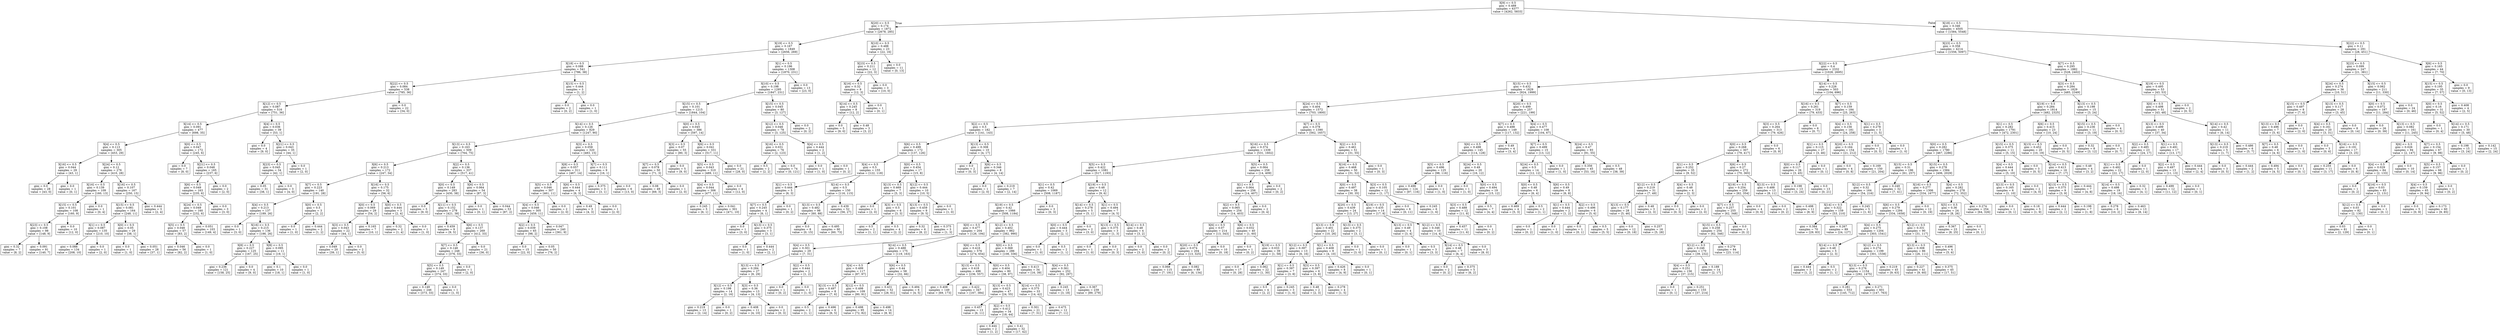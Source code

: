 digraph Tree {
node [shape=box] ;
0 [label="X[9] <= 0.5\ngini = 0.488\nsamples = 6377\nvalue = [4262, 5833]"] ;
1 [label="X[20] <= 0.5\ngini = 0.174\nsamples = 1872\nvalue = [2678, 285]"] ;
0 -> 1 [labeldistance=2.5, labelangle=45, headlabel="True"] ;
2 [label="X[19] <= 0.5\ngini = 0.167\nsamples = 1849\nvalue = [2656, 269]"] ;
1 -> 2 ;
3 [label="X[18] <= 0.5\ngini = 0.088\nsamples = 541\nvalue = [786, 38]"] ;
2 -> 3 ;
4 [label="X[22] <= 0.5\ngini = 0.084\nsamples = 538\nvalue = [785, 36]"] ;
3 -> 4 ;
5 [label="X[12] <= 0.5\ngini = 0.087\nsamples = 516\nvalue = [751, 36]"] ;
4 -> 5 ;
6 [label="X[14] <= 0.5\ngini = 0.091\nsamples = 477\nvalue = [698, 35]"] ;
5 -> 6 ;
7 [label="X[4] <= 0.5\ngini = 0.113\nsamples = 305\nvalue = [453, 29]"] ;
6 -> 7 ;
8 [label="X[16] <= 0.5\ngini = 0.044\nsamples = 29\nvalue = [43, 1]"] ;
7 -> 8 ;
9 [label="gini = 0.0\nsamples = 28\nvalue = [43, 0]"] ;
8 -> 9 ;
10 [label="gini = 0.0\nsamples = 1\nvalue = [0, 1]"] ;
8 -> 10 ;
11 [label="X[24] <= 0.5\ngini = 0.12\nsamples = 276\nvalue = [410, 28]"] ;
7 -> 11 ;
12 [label="X[16] <= 0.5\ngini = 0.139\nsamples = 109\nvalue = [160, 13]"] ;
11 -> 12 ;
13 [label="X[15] <= 0.5\ngini = 0.101\nsamples = 108\nvalue = [160, 9]"] ;
12 -> 13 ;
14 [label="X[23] <= 0.5\ngini = 0.108\nsamples = 98\nvalue = [148, 9]"] ;
13 -> 14 ;
15 [label="gini = 0.32\nsamples = 7\nvalue = [8, 2]"] ;
14 -> 15 ;
16 [label="gini = 0.091\nsamples = 91\nvalue = [140, 7]"] ;
14 -> 16 ;
17 [label="gini = 0.0\nsamples = 10\nvalue = [12, 0]"] ;
13 -> 17 ;
18 [label="gini = 0.0\nsamples = 1\nvalue = [0, 4]"] ;
12 -> 18 ;
19 [label="X[16] <= 0.5\ngini = 0.107\nsamples = 167\nvalue = [250, 15]"] ;
11 -> 19 ;
20 [label="X[15] <= 0.5\ngini = 0.081\nsamples = 164\nvalue = [248, 11]"] ;
19 -> 20 ;
21 [label="X[1] <= 0.5\ngini = 0.087\nsamples = 135\nvalue = [210, 10]"] ;
20 -> 21 ;
22 [label="gini = 0.088\nsamples = 134\nvalue = [208, 10]"] ;
21 -> 22 ;
23 [label="gini = 0.0\nsamples = 1\nvalue = [2, 0]"] ;
21 -> 23 ;
24 [label="X[0] <= 0.5\ngini = 0.05\nsamples = 29\nvalue = [38, 1]"] ;
20 -> 24 ;
25 [label="gini = 0.0\nsamples = 1\nvalue = [1, 0]"] ;
24 -> 25 ;
26 [label="gini = 0.051\nsamples = 28\nvalue = [37, 1]"] ;
24 -> 26 ;
27 [label="gini = 0.444\nsamples = 3\nvalue = [2, 4]"] ;
19 -> 27 ;
28 [label="X[0] <= 0.5\ngini = 0.047\nsamples = 172\nvalue = [245, 6]"] ;
6 -> 28 ;
29 [label="gini = 0.0\nsamples = 7\nvalue = [8, 0]"] ;
28 -> 29 ;
30 [label="X[21] <= 0.5\ngini = 0.048\nsamples = 165\nvalue = [237, 6]"] ;
28 -> 30 ;
31 [label="X[6] <= 0.5\ngini = 0.049\nsamples = 163\nvalue = [235, 6]"] ;
30 -> 31 ;
32 [label="X[24] <= 0.5\ngini = 0.049\nsamples = 160\nvalue = [232, 6]"] ;
31 -> 32 ;
33 [label="X[5] <= 0.5\ngini = 0.046\nsamples = 57\nvalue = [83, 2]"] ;
32 -> 33 ;
34 [label="gini = 0.046\nsamples = 56\nvalue = [82, 2]"] ;
33 -> 34 ;
35 [label="gini = 0.0\nsamples = 1\nvalue = [1, 0]"] ;
33 -> 35 ;
36 [label="gini = 0.051\nsamples = 103\nvalue = [149, 4]"] ;
32 -> 36 ;
37 [label="gini = 0.0\nsamples = 3\nvalue = [3, 0]"] ;
31 -> 37 ;
38 [label="gini = 0.0\nsamples = 2\nvalue = [2, 0]"] ;
30 -> 38 ;
39 [label="X[4] <= 0.5\ngini = 0.036\nsamples = 39\nvalue = [53, 1]"] ;
5 -> 39 ;
40 [label="gini = 0.0\nsamples = 4\nvalue = [9, 0]"] ;
39 -> 40 ;
41 [label="X[21] <= 0.5\ngini = 0.043\nsamples = 35\nvalue = [44, 1]"] ;
39 -> 41 ;
42 [label="X[23] <= 0.5\ngini = 0.045\nsamples = 34\nvalue = [42, 1]"] ;
41 -> 42 ;
43 [label="gini = 0.05\nsamples = 31\nvalue = [38, 1]"] ;
42 -> 43 ;
44 [label="gini = 0.0\nsamples = 3\nvalue = [4, 0]"] ;
42 -> 44 ;
45 [label="gini = 0.0\nsamples = 1\nvalue = [2, 0]"] ;
41 -> 45 ;
46 [label="gini = 0.0\nsamples = 22\nvalue = [34, 0]"] ;
4 -> 46 ;
47 [label="X[15] <= 0.5\ngini = 0.444\nsamples = 3\nvalue = [1, 2]"] ;
3 -> 47 ;
48 [label="gini = 0.0\nsamples = 2\nvalue = [0, 2]"] ;
47 -> 48 ;
49 [label="gini = 0.0\nsamples = 1\nvalue = [1, 0]"] ;
47 -> 49 ;
50 [label="X[1] <= 0.5\ngini = 0.196\nsamples = 1308\nvalue = [1870, 231]"] ;
2 -> 50 ;
51 [label="X[10] <= 0.5\ngini = 0.198\nsamples = 1295\nvalue = [1847, 231]"] ;
50 -> 51 ;
52 [label="X[15] <= 0.5\ngini = 0.101\nsamples = 1215\nvalue = [1844, 104]"] ;
51 -> 52 ;
53 [label="X[14] <= 0.5\ngini = 0.126\nsamples = 829\nvalue = [1247, 90]"] ;
52 -> 53 ;
54 [label="X[13] <= 0.5\ngini = 0.163\nsamples = 509\nvalue = [764, 75]"] ;
53 -> 54 ;
55 [label="X[6] <= 0.5\ngini = 0.213\nsamples = 172\nvalue = [247, 34]"] ;
54 -> 55 ;
56 [label="X[7] <= 0.5\ngini = 0.223\nsamples = 140\nvalue = [191, 28]"] ;
55 -> 56 ;
57 [label="X[4] <= 0.5\ngini = 0.213\nsamples = 137\nvalue = [189, 26]"] ;
56 -> 57 ;
58 [label="gini = 0.0\nsamples = 1\nvalue = [3, 0]"] ;
57 -> 58 ;
59 [label="X[16] <= 0.5\ngini = 0.215\nsamples = 136\nvalue = [186, 26]"] ;
57 -> 59 ;
60 [label="X[8] <= 0.5\ngini = 0.227\nsamples = 125\nvalue = [167, 25]"] ;
59 -> 60 ;
61 [label="gini = 0.236\nsamples = 121\nvalue = [158, 25]"] ;
60 -> 61 ;
62 [label="gini = 0.0\nsamples = 4\nvalue = [9, 0]"] ;
60 -> 62 ;
63 [label="X[8] <= 0.5\ngini = 0.095\nsamples = 11\nvalue = [19, 1]"] ;
59 -> 63 ;
64 [label="gini = 0.1\nsamples = 10\nvalue = [18, 1]"] ;
63 -> 64 ;
65 [label="gini = 0.0\nsamples = 1\nvalue = [1, 0]"] ;
63 -> 65 ;
66 [label="X[0] <= 0.5\ngini = 0.5\nsamples = 3\nvalue = [2, 2]"] ;
56 -> 66 ;
67 [label="gini = 0.0\nsamples = 1\nvalue = [1, 0]"] ;
66 -> 67 ;
68 [label="gini = 0.444\nsamples = 2\nvalue = [1, 2]"] ;
66 -> 68 ;
69 [label="X[16] <= 0.5\ngini = 0.175\nsamples = 32\nvalue = [56, 6]"] ;
55 -> 69 ;
70 [label="X[0] <= 0.5\ngini = 0.069\nsamples = 29\nvalue = [54, 2]"] ;
69 -> 70 ;
71 [label="X[3] <= 0.5\ngini = 0.043\nsamples = 22\nvalue = [44, 1]"] ;
70 -> 71 ;
72 [label="gini = 0.049\nsamples = 20\nvalue = [39, 1]"] ;
71 -> 72 ;
73 [label="gini = 0.0\nsamples = 2\nvalue = [5, 0]"] ;
71 -> 73 ;
74 [label="gini = 0.165\nsamples = 7\nvalue = [10, 1]"] ;
70 -> 74 ;
75 [label="X[0] <= 0.5\ngini = 0.444\nsamples = 3\nvalue = [2, 4]"] ;
69 -> 75 ;
76 [label="gini = 0.32\nsamples = 2\nvalue = [1, 4]"] ;
75 -> 76 ;
77 [label="gini = 0.0\nsamples = 1\nvalue = [1, 0]"] ;
75 -> 77 ;
78 [label="X[2] <= 0.5\ngini = 0.136\nsamples = 337\nvalue = [517, 41]"] ;
54 -> 78 ;
79 [label="X[0] <= 0.5\ngini = 0.149\nsamples = 283\nvalue = [430, 38]"] ;
78 -> 79 ;
80 [label="gini = 0.0\nsamples = 5\nvalue = [9, 0]"] ;
79 -> 80 ;
81 [label="X[11] <= 0.5\ngini = 0.152\nsamples = 278\nvalue = [421, 38]"] ;
79 -> 81 ;
82 [label="gini = 0.459\nsamples = 9\nvalue = [9, 5]"] ;
81 -> 82 ;
83 [label="X[6] <= 0.5\ngini = 0.137\nsamples = 269\nvalue = [412, 33]"] ;
81 -> 83 ;
84 [label="X[7] <= 0.5\ngini = 0.148\nsamples = 248\nvalue = [376, 33]"] ;
83 -> 84 ;
85 [label="X[5] <= 0.5\ngini = 0.149\nsamples = 247\nvalue = [374, 33]"] ;
84 -> 85 ;
86 [label="gini = 0.149\nsamples = 246\nvalue = [373, 33]"] ;
85 -> 86 ;
87 [label="gini = 0.0\nsamples = 1\nvalue = [1, 0]"] ;
85 -> 87 ;
88 [label="gini = 0.0\nsamples = 1\nvalue = [2, 0]"] ;
84 -> 88 ;
89 [label="gini = 0.0\nsamples = 21\nvalue = [36, 0]"] ;
83 -> 89 ;
90 [label="X[6] <= 0.5\ngini = 0.064\nsamples = 54\nvalue = [87, 3]"] ;
78 -> 90 ;
91 [label="gini = 0.0\nsamples = 1\nvalue = [0, 1]"] ;
90 -> 91 ;
92 [label="gini = 0.044\nsamples = 53\nvalue = [87, 2]"] ;
90 -> 92 ;
93 [label="X[3] <= 0.5\ngini = 0.058\nsamples = 320\nvalue = [483, 15]"] ;
53 -> 93 ;
94 [label="X[8] <= 0.5\ngini = 0.057\nsamples = 311\nvalue = [467, 14]"] ;
93 -> 94 ;
95 [label="X[5] <= 0.5\ngini = 0.046\nsamples = 307\nvalue = [461, 11]"] ;
94 -> 95 ;
96 [label="X[4] <= 0.5\ngini = 0.046\nsamples = 305\nvalue = [459, 11]"] ;
95 -> 96 ;
97 [label="X[2] <= 0.5\ngini = 0.039\nsamples = 65\nvalue = [98, 2]"] ;
96 -> 97 ;
98 [label="gini = 0.0\nsamples = 15\nvalue = [22, 0]"] ;
97 -> 98 ;
99 [label="gini = 0.05\nsamples = 50\nvalue = [76, 2]"] ;
97 -> 99 ;
100 [label="gini = 0.047\nsamples = 240\nvalue = [361, 9]"] ;
96 -> 100 ;
101 [label="gini = 0.0\nsamples = 2\nvalue = [2, 0]"] ;
95 -> 101 ;
102 [label="X[6] <= 0.5\ngini = 0.444\nsamples = 4\nvalue = [6, 3]"] ;
94 -> 102 ;
103 [label="gini = 0.49\nsamples = 3\nvalue = [4, 3]"] ;
102 -> 103 ;
104 [label="gini = 0.0\nsamples = 1\nvalue = [2, 0]"] ;
102 -> 104 ;
105 [label="X[7] <= 0.5\ngini = 0.111\nsamples = 9\nvalue = [16, 1]"] ;
93 -> 105 ;
106 [label="gini = 0.375\nsamples = 3\nvalue = [3, 1]"] ;
105 -> 106 ;
107 [label="gini = 0.0\nsamples = 6\nvalue = [13, 0]"] ;
105 -> 107 ;
108 [label="X[0] <= 0.5\ngini = 0.045\nsamples = 386\nvalue = [597, 14]"] ;
52 -> 108 ;
109 [label="X[3] <= 0.5\ngini = 0.07\nsamples = 55\nvalue = [80, 3]"] ;
108 -> 109 ;
110 [label="X[7] <= 0.5\ngini = 0.078\nsamples = 50\nvalue = [71, 3]"] ;
109 -> 110 ;
111 [label="gini = 0.08\nsamples = 49\nvalue = [69, 3]"] ;
110 -> 111 ;
112 [label="gini = 0.0\nsamples = 1\nvalue = [2, 0]"] ;
110 -> 112 ;
113 [label="gini = 0.0\nsamples = 5\nvalue = [9, 0]"] ;
109 -> 113 ;
114 [label="X[6] <= 0.5\ngini = 0.041\nsamples = 331\nvalue = [517, 11]"] ;
108 -> 114 ;
115 [label="X[5] <= 0.5\ngini = 0.043\nsamples = 310\nvalue = [489, 11]"] ;
114 -> 115 ;
116 [label="X[4] <= 0.5\ngini = 0.044\nsamples = 306\nvalue = [477, 11]"] ;
115 -> 116 ;
117 [label="gini = 0.245\nsamples = 5\nvalue = [6, 1]"] ;
116 -> 117 ;
118 [label="gini = 0.041\nsamples = 301\nvalue = [471, 10]"] ;
116 -> 118 ;
119 [label="gini = 0.0\nsamples = 4\nvalue = [12, 0]"] ;
115 -> 119 ;
120 [label="gini = 0.0\nsamples = 21\nvalue = [28, 0]"] ;
114 -> 120 ;
121 [label="X[15] <= 0.5\ngini = 0.045\nsamples = 80\nvalue = [3, 127]"] ;
51 -> 121 ;
122 [label="X[12] <= 0.5\ngini = 0.046\nsamples = 78\nvalue = [3, 125]"] ;
121 -> 122 ;
123 [label="X[16] <= 0.5\ngini = 0.031\nsamples = 76\nvalue = [2, 123]"] ;
122 -> 123 ;
124 [label="gini = 0.5\nsamples = 2\nvalue = [2, 2]"] ;
123 -> 124 ;
125 [label="gini = 0.0\nsamples = 74\nvalue = [0, 121]"] ;
123 -> 125 ;
126 [label="X[4] <= 0.5\ngini = 0.444\nsamples = 2\nvalue = [1, 2]"] ;
122 -> 126 ;
127 [label="gini = 0.0\nsamples = 1\nvalue = [1, 0]"] ;
126 -> 127 ;
128 [label="gini = 0.0\nsamples = 1\nvalue = [0, 2]"] ;
126 -> 128 ;
129 [label="gini = 0.0\nsamples = 2\nvalue = [0, 2]"] ;
121 -> 129 ;
130 [label="gini = 0.0\nsamples = 13\nvalue = [23, 0]"] ;
50 -> 130 ;
131 [label="X[10] <= 0.5\ngini = 0.488\nsamples = 23\nvalue = [22, 16]"] ;
1 -> 131 ;
132 [label="X[23] <= 0.5\ngini = 0.211\nsamples = 12\nvalue = [22, 3]"] ;
131 -> 132 ;
133 [label="X[16] <= 0.5\ngini = 0.32\nsamples = 9\nvalue = [12, 3]"] ;
132 -> 133 ;
134 [label="X[14] <= 0.5\ngini = 0.245\nsamples = 8\nvalue = [12, 2]"] ;
133 -> 134 ;
135 [label="gini = 0.0\nsamples = 5\nvalue = [9, 0]"] ;
134 -> 135 ;
136 [label="gini = 0.48\nsamples = 3\nvalue = [3, 2]"] ;
134 -> 136 ;
137 [label="gini = 0.0\nsamples = 1\nvalue = [0, 1]"] ;
133 -> 137 ;
138 [label="gini = 0.0\nsamples = 3\nvalue = [10, 0]"] ;
132 -> 138 ;
139 [label="gini = 0.0\nsamples = 11\nvalue = [0, 13]"] ;
131 -> 139 ;
140 [label="X[18] <= 0.5\ngini = 0.346\nsamples = 4505\nvalue = [1584, 5548]"] ;
0 -> 140 [labeldistance=2.5, labelangle=-45, headlabel="False"] ;
141 [label="X[23] <= 0.5\ngini = 0.358\nsamples = 4214\nvalue = [1556, 5097]"] ;
140 -> 141 ;
142 [label="X[22] <= 0.5\ngini = 0.4\nsamples = 2332\nvalue = [1028, 2695]"] ;
141 -> 142 ;
143 [label="X[15] <= 0.5\ngini = 0.432\nsamples = 1829\nvalue = [924, 1999]"] ;
142 -> 143 ;
144 [label="X[24] <= 0.5\ngini = 0.404\nsamples = 1572\nvalue = [703, 1800]"] ;
143 -> 144 ;
145 [label="X[2] <= 0.5\ngini = 0.5\nsamples = 182\nvalue = [141, 143]"] ;
144 -> 145 ;
146 [label="X[6] <= 0.5\ngini = 0.499\nsamples = 172\nvalue = [137, 126]"] ;
145 -> 146 ;
147 [label="X[4] <= 0.5\ngini = 0.5\nsamples = 155\nvalue = [122, 118]"] ;
146 -> 147 ;
148 [label="X[1] <= 0.5\ngini = 0.444\nsamples = 5\nvalue = [6, 3]"] ;
147 -> 148 ;
149 [label="X[7] <= 0.5\ngini = 0.245\nsamples = 4\nvalue = [6, 1]"] ;
148 -> 149 ;
150 [label="gini = 0.0\nsamples = 1\nvalue = [3, 0]"] ;
149 -> 150 ;
151 [label="X[13] <= 0.5\ngini = 0.375\nsamples = 3\nvalue = [3, 1]"] ;
149 -> 151 ;
152 [label="gini = 0.0\nsamples = 1\nvalue = [1, 0]"] ;
151 -> 152 ;
153 [label="gini = 0.444\nsamples = 2\nvalue = [2, 1]"] ;
151 -> 153 ;
154 [label="gini = 0.0\nsamples = 1\nvalue = [0, 2]"] ;
148 -> 154 ;
155 [label="X[14] <= 0.5\ngini = 0.5\nsamples = 150\nvalue = [116, 115]"] ;
147 -> 155 ;
156 [label="X[13] <= 0.5\ngini = 0.482\nsamples = 98\nvalue = [60, 88]"] ;
155 -> 156 ;
157 [label="gini = 0.0\nsamples = 8\nvalue = [0, 15]"] ;
156 -> 157 ;
158 [label="gini = 0.495\nsamples = 90\nvalue = [60, 73]"] ;
156 -> 158 ;
159 [label="gini = 0.439\nsamples = 52\nvalue = [56, 27]"] ;
155 -> 159 ;
160 [label="X[0] <= 0.5\ngini = 0.454\nsamples = 17\nvalue = [15, 8]"] ;
146 -> 160 ;
161 [label="X[13] <= 0.5\ngini = 0.469\nsamples = 7\nvalue = [5, 3]"] ;
160 -> 161 ;
162 [label="gini = 0.0\nsamples = 1\nvalue = [2, 0]"] ;
161 -> 162 ;
163 [label="X[3] <= 0.5\ngini = 0.5\nsamples = 6\nvalue = [3, 3]"] ;
161 -> 163 ;
164 [label="gini = 0.5\nsamples = 2\nvalue = [1, 1]"] ;
163 -> 164 ;
165 [label="gini = 0.5\nsamples = 4\nvalue = [2, 2]"] ;
163 -> 165 ;
166 [label="X[12] <= 0.5\ngini = 0.444\nsamples = 10\nvalue = [10, 5]"] ;
160 -> 166 ;
167 [label="X[13] <= 0.5\ngini = 0.459\nsamples = 9\nvalue = [9, 5]"] ;
166 -> 167 ;
168 [label="gini = 0.32\nsamples = 6\nvalue = [8, 2]"] ;
167 -> 168 ;
169 [label="gini = 0.375\nsamples = 3\nvalue = [1, 3]"] ;
167 -> 169 ;
170 [label="gini = 0.0\nsamples = 1\nvalue = [1, 0]"] ;
166 -> 170 ;
171 [label="X[13] <= 0.5\ngini = 0.308\nsamples = 10\nvalue = [4, 17]"] ;
145 -> 171 ;
172 [label="gini = 0.0\nsamples = 2\nvalue = [0, 3]"] ;
171 -> 172 ;
173 [label="X[6] <= 0.5\ngini = 0.346\nsamples = 8\nvalue = [4, 14]"] ;
171 -> 173 ;
174 [label="gini = 0.0\nsamples = 1\nvalue = [2, 0]"] ;
173 -> 174 ;
175 [label="gini = 0.219\nsamples = 7\nvalue = [2, 14]"] ;
173 -> 175 ;
176 [label="X[7] <= 0.5\ngini = 0.378\nsamples = 1390\nvalue = [562, 1657]"] ;
144 -> 176 ;
177 [label="X[16] <= 0.5\ngini = 0.374\nsamples = 1339\nvalue = [531, 1602]"] ;
176 -> 177 ;
178 [label="X[5] <= 0.5\ngini = 0.422\nsamples = 1081\nvalue = [517, 1193]"] ;
177 -> 178 ;
179 [label="X[1] <= 0.5\ngini = 0.42\nsamples = 1069\nvalue = [508, 1187]"] ;
178 -> 179 ;
180 [label="X[19] <= 0.5\ngini = 0.42\nsamples = 1066\nvalue = [508, 1184]"] ;
179 -> 180 ;
181 [label="X[0] <= 0.5\ngini = 0.477\nsamples = 204\nvalue = [126, 194]"] ;
180 -> 181 ;
182 [label="X[4] <= 0.5\ngini = 0.301\nsamples = 29\nvalue = [7, 31]"] ;
181 -> 182 ;
183 [label="X[13] <= 0.5\ngini = 0.284\nsamples = 27\nvalue = [6, 29]"] ;
182 -> 183 ;
184 [label="X[12] <= 0.5\ngini = 0.198\nsamples = 14\nvalue = [2, 16]"] ;
183 -> 184 ;
185 [label="gini = 0.219\nsamples = 13\nvalue = [2, 14]"] ;
184 -> 185 ;
186 [label="gini = 0.0\nsamples = 1\nvalue = [0, 2]"] ;
184 -> 186 ;
187 [label="X[3] <= 0.5\ngini = 0.36\nsamples = 13\nvalue = [4, 13]"] ;
183 -> 187 ;
188 [label="gini = 0.408\nsamples = 11\nvalue = [4, 10]"] ;
187 -> 188 ;
189 [label="gini = 0.0\nsamples = 2\nvalue = [0, 3]"] ;
187 -> 189 ;
190 [label="X[2] <= 0.5\ngini = 0.444\nsamples = 2\nvalue = [1, 2]"] ;
182 -> 190 ;
191 [label="gini = 0.0\nsamples = 1\nvalue = [0, 2]"] ;
190 -> 191 ;
192 [label="gini = 0.0\nsamples = 1\nvalue = [1, 0]"] ;
190 -> 192 ;
193 [label="X[14] <= 0.5\ngini = 0.488\nsamples = 175\nvalue = [119, 163]"] ;
181 -> 193 ;
194 [label="X[4] <= 0.5\ngini = 0.499\nsamples = 117\nvalue = [87, 97]"] ;
193 -> 194 ;
195 [label="X[13] <= 0.5\ngini = 0.497\nsamples = 8\nvalue = [7, 6]"] ;
194 -> 195 ;
196 [label="gini = 0.5\nsamples = 2\nvalue = [1, 1]"] ;
195 -> 196 ;
197 [label="gini = 0.496\nsamples = 6\nvalue = [6, 5]"] ;
195 -> 197 ;
198 [label="X[12] <= 0.5\ngini = 0.498\nsamples = 109\nvalue = [80, 91]"] ;
194 -> 198 ;
199 [label="gini = 0.498\nsamples = 95\nvalue = [72, 82]"] ;
198 -> 199 ;
200 [label="gini = 0.498\nsamples = 14\nvalue = [8, 9]"] ;
198 -> 200 ;
201 [label="X[6] <= 0.5\ngini = 0.44\nsamples = 58\nvalue = [32, 66]"] ;
193 -> 201 ;
202 [label="gini = 0.431\nsamples = 52\nvalue = [28, 61]"] ;
201 -> 202 ;
203 [label="gini = 0.494\nsamples = 6\nvalue = [4, 5]"] ;
201 -> 203 ;
204 [label="X[12] <= 0.5\ngini = 0.402\nsamples = 862\nvalue = [382, 990]"] ;
180 -> 204 ;
205 [label="X[6] <= 0.5\ngini = 0.416\nsamples = 576\nvalue = [274, 654]"] ;
204 -> 205 ;
206 [label="X[13] <= 0.5\ngini = 0.418\nsamples = 496\nvalue = [236, 557]"] ;
205 -> 206 ;
207 [label="gini = 0.408\nsamples = 149\nvalue = [69, 173]"] ;
206 -> 207 ;
208 [label="gini = 0.422\nsamples = 347\nvalue = [167, 384]"] ;
206 -> 208 ;
209 [label="X[0] <= 0.5\ngini = 0.404\nsamples = 80\nvalue = [38, 97]"] ;
205 -> 209 ;
210 [label="X[13] <= 0.5\ngini = 0.423\nsamples = 47\nvalue = [24, 55]"] ;
209 -> 210 ;
211 [label="gini = 0.457\nsamples = 13\nvalue = [6, 11]"] ;
210 -> 211 ;
212 [label="X[2] <= 0.5\ngini = 0.412\nsamples = 34\nvalue = [18, 44]"] ;
210 -> 212 ;
213 [label="gini = 0.444\nsamples = 2\nvalue = [1, 2]"] ;
212 -> 213 ;
214 [label="gini = 0.41\nsamples = 32\nvalue = [17, 42]"] ;
212 -> 214 ;
215 [label="X[14] <= 0.5\ngini = 0.375\nsamples = 33\nvalue = [14, 42]"] ;
209 -> 215 ;
216 [label="gini = 0.301\nsamples = 21\nvalue = [7, 31]"] ;
215 -> 216 ;
217 [label="gini = 0.475\nsamples = 12\nvalue = [7, 11]"] ;
215 -> 217 ;
218 [label="X[0] <= 0.5\ngini = 0.368\nsamples = 286\nvalue = [108, 336]"] ;
204 -> 218 ;
219 [label="gini = 0.413\nsamples = 34\nvalue = [16, 39]"] ;
218 -> 219 ;
220 [label="X[4] <= 0.5\ngini = 0.361\nsamples = 252\nvalue = [92, 297]"] ;
218 -> 220 ;
221 [label="gini = 0.245\nsamples = 13\nvalue = [3, 18]"] ;
220 -> 221 ;
222 [label="gini = 0.367\nsamples = 239\nvalue = [89, 279]"] ;
220 -> 222 ;
223 [label="gini = 0.0\nsamples = 3\nvalue = [0, 3]"] ;
179 -> 223 ;
224 [label="X[19] <= 0.5\ngini = 0.48\nsamples = 12\nvalue = [9, 6]"] ;
178 -> 224 ;
225 [label="X[14] <= 0.5\ngini = 0.278\nsamples = 5\nvalue = [5, 1]"] ;
224 -> 225 ;
226 [label="X[0] <= 0.5\ngini = 0.444\nsamples = 3\nvalue = [2, 1]"] ;
225 -> 226 ;
227 [label="gini = 0.0\nsamples = 1\nvalue = [1, 0]"] ;
226 -> 227 ;
228 [label="gini = 0.5\nsamples = 2\nvalue = [1, 1]"] ;
226 -> 228 ;
229 [label="gini = 0.0\nsamples = 2\nvalue = [3, 0]"] ;
225 -> 229 ;
230 [label="X[1] <= 0.5\ngini = 0.494\nsamples = 7\nvalue = [4, 5]"] ;
224 -> 230 ;
231 [label="X[13] <= 0.5\ngini = 0.375\nsamples = 3\nvalue = [1, 3]"] ;
230 -> 231 ;
232 [label="gini = 0.0\nsamples = 1\nvalue = [1, 0]"] ;
231 -> 232 ;
233 [label="gini = 0.0\nsamples = 2\nvalue = [0, 3]"] ;
231 -> 233 ;
234 [label="X[14] <= 0.5\ngini = 0.48\nsamples = 4\nvalue = [3, 2]"] ;
230 -> 234 ;
235 [label="gini = 0.0\nsamples = 2\nvalue = [3, 0]"] ;
234 -> 235 ;
236 [label="gini = 0.0\nsamples = 2\nvalue = [0, 2]"] ;
234 -> 236 ;
237 [label="X[5] <= 0.5\ngini = 0.064\nsamples = 258\nvalue = [14, 409]"] ;
177 -> 237 ;
238 [label="X[1] <= 0.5\ngini = 0.064\nsamples = 256\nvalue = [14, 407]"] ;
237 -> 238 ;
239 [label="X[2] <= 0.5\ngini = 0.065\nsamples = 254\nvalue = [14, 403]"] ;
238 -> 239 ;
240 [label="X[6] <= 0.5\ngini = 0.07\nsamples = 214\nvalue = [13, 343]"] ;
239 -> 240 ;
241 [label="X[20] <= 0.5\ngini = 0.074\nsamples = 204\nvalue = [13, 325]"] ;
240 -> 241 ;
242 [label="gini = 0.068\nsamples = 115\nvalue = [7, 191]"] ;
241 -> 242 ;
243 [label="gini = 0.082\nsamples = 89\nvalue = [6, 134]"] ;
241 -> 243 ;
244 [label="gini = 0.0\nsamples = 10\nvalue = [0, 18]"] ;
240 -> 244 ;
245 [label="X[6] <= 0.5\ngini = 0.032\nsamples = 40\nvalue = [1, 60]"] ;
239 -> 245 ;
246 [label="gini = 0.0\nsamples = 1\nvalue = [0, 2]"] ;
245 -> 246 ;
247 [label="X[19] <= 0.5\ngini = 0.033\nsamples = 39\nvalue = [1, 58]"] ;
245 -> 247 ;
248 [label="gini = 0.0\nsamples = 17\nvalue = [0, 28]"] ;
247 -> 248 ;
249 [label="gini = 0.062\nsamples = 22\nvalue = [1, 30]"] ;
247 -> 249 ;
250 [label="gini = 0.0\nsamples = 2\nvalue = [0, 4]"] ;
238 -> 250 ;
251 [label="gini = 0.0\nsamples = 2\nvalue = [0, 2]"] ;
237 -> 251 ;
252 [label="X[2] <= 0.5\ngini = 0.461\nsamples = 51\nvalue = [31, 55]"] ;
176 -> 252 ;
253 [label="X[16] <= 0.5\ngini = 0.468\nsamples = 50\nvalue = [31, 52]"] ;
252 -> 253 ;
254 [label="X[0] <= 0.5\ngini = 0.497\nsamples = 38\nvalue = [30, 35]"] ;
253 -> 254 ;
255 [label="X[20] <= 0.5\ngini = 0.439\nsamples = 24\nvalue = [13, 27]"] ;
254 -> 255 ;
256 [label="X[13] <= 0.5\ngini = 0.401\nsamples = 22\nvalue = [10, 26]"] ;
255 -> 256 ;
257 [label="X[12] <= 0.5\ngini = 0.397\nsamples = 13\nvalue = [6, 16]"] ;
256 -> 257 ;
258 [label="X[1] <= 0.5\ngini = 0.397\nsamples = 7\nvalue = [3, 8]"] ;
257 -> 258 ;
259 [label="gini = 0.5\nsamples = 4\nvalue = [2, 2]"] ;
258 -> 259 ;
260 [label="gini = 0.245\nsamples = 3\nvalue = [1, 6]"] ;
258 -> 260 ;
261 [label="X[3] <= 0.5\ngini = 0.397\nsamples = 6\nvalue = [3, 8]"] ;
257 -> 261 ;
262 [label="gini = 0.48\nsamples = 2\nvalue = [2, 3]"] ;
261 -> 262 ;
263 [label="gini = 0.278\nsamples = 4\nvalue = [1, 5]"] ;
261 -> 263 ;
264 [label="X[1] <= 0.5\ngini = 0.408\nsamples = 9\nvalue = [4, 10]"] ;
256 -> 264 ;
265 [label="gini = 0.426\nsamples = 8\nvalue = [4, 9]"] ;
264 -> 265 ;
266 [label="gini = 0.0\nsamples = 1\nvalue = [0, 1]"] ;
264 -> 266 ;
267 [label="X[13] <= 0.5\ngini = 0.375\nsamples = 2\nvalue = [3, 1]"] ;
255 -> 267 ;
268 [label="gini = 0.0\nsamples = 1\nvalue = [3, 0]"] ;
267 -> 268 ;
269 [label="gini = 0.0\nsamples = 1\nvalue = [0, 1]"] ;
267 -> 269 ;
270 [label="X[19] <= 0.5\ngini = 0.435\nsamples = 14\nvalue = [17, 8]"] ;
254 -> 270 ;
271 [label="X[13] <= 0.5\ngini = 0.49\nsamples = 4\nvalue = [3, 4]"] ;
270 -> 271 ;
272 [label="gini = 0.0\nsamples = 1\nvalue = [0, 1]"] ;
271 -> 272 ;
273 [label="gini = 0.5\nsamples = 3\nvalue = [3, 3]"] ;
271 -> 273 ;
274 [label="X[12] <= 0.5\ngini = 0.346\nsamples = 10\nvalue = [14, 4]"] ;
270 -> 274 ;
275 [label="X[14] <= 0.5\ngini = 0.48\nsamples = 7\nvalue = [6, 4]"] ;
274 -> 275 ;
276 [label="gini = 0.0\nsamples = 2\nvalue = [0, 2]"] ;
275 -> 276 ;
277 [label="gini = 0.375\nsamples = 5\nvalue = [6, 2]"] ;
275 -> 277 ;
278 [label="gini = 0.0\nsamples = 3\nvalue = [8, 0]"] ;
274 -> 278 ;
279 [label="X[3] <= 0.5\ngini = 0.105\nsamples = 12\nvalue = [1, 17]"] ;
253 -> 279 ;
280 [label="gini = 0.0\nsamples = 6\nvalue = [0, 11]"] ;
279 -> 280 ;
281 [label="gini = 0.245\nsamples = 6\nvalue = [1, 6]"] ;
279 -> 281 ;
282 [label="gini = 0.0\nsamples = 1\nvalue = [0, 3]"] ;
252 -> 282 ;
283 [label="X[20] <= 0.5\ngini = 0.499\nsamples = 257\nvalue = [221, 199]"] ;
143 -> 283 ;
284 [label="X[7] <= 0.5\ngini = 0.498\nsamples = 149\nvalue = [117, 132]"] ;
283 -> 284 ;
285 [label="X[6] <= 0.5\ngini = 0.498\nsamples = 145\nvalue = [114, 128]"] ;
284 -> 285 ;
286 [label="X[5] <= 0.5\ngini = 0.496\nsamples = 125\nvalue = [98, 116]"] ;
285 -> 286 ;
287 [label="gini = 0.496\nsamples = 124\nvalue = [97, 116]"] ;
286 -> 287 ;
288 [label="gini = 0.0\nsamples = 1\nvalue = [1, 0]"] ;
286 -> 288 ;
289 [label="X[24] <= 0.5\ngini = 0.49\nsamples = 20\nvalue = [16, 12]"] ;
285 -> 289 ;
290 [label="gini = 0.0\nsamples = 1\nvalue = [1, 0]"] ;
289 -> 290 ;
291 [label="X[0] <= 0.5\ngini = 0.494\nsamples = 19\nvalue = [15, 12]"] ;
289 -> 291 ;
292 [label="X[3] <= 0.5\ngini = 0.488\nsamples = 12\nvalue = [11, 8]"] ;
291 -> 292 ;
293 [label="gini = 0.457\nsamples = 11\nvalue = [11, 6]"] ;
292 -> 293 ;
294 [label="gini = 0.0\nsamples = 1\nvalue = [0, 2]"] ;
292 -> 294 ;
295 [label="gini = 0.5\nsamples = 7\nvalue = [4, 4]"] ;
291 -> 295 ;
296 [label="gini = 0.49\nsamples = 4\nvalue = [3, 4]"] ;
284 -> 296 ;
297 [label="X[4] <= 0.5\ngini = 0.477\nsamples = 108\nvalue = [104, 67]"] ;
283 -> 297 ;
298 [label="X[7] <= 0.5\ngini = 0.499\nsamples = 15\nvalue = [13, 12]"] ;
297 -> 298 ;
299 [label="X[24] <= 0.5\ngini = 0.5\nsamples = 14\nvalue = [12, 12]"] ;
298 -> 299 ;
300 [label="X[0] <= 0.5\ngini = 0.48\nsamples = 6\nvalue = [6, 4]"] ;
299 -> 300 ;
301 [label="gini = 0.469\nsamples = 4\nvalue = [5, 3]"] ;
300 -> 301 ;
302 [label="gini = 0.5\nsamples = 2\nvalue = [1, 1]"] ;
300 -> 302 ;
303 [label="X[6] <= 0.5\ngini = 0.49\nsamples = 8\nvalue = [6, 8]"] ;
299 -> 303 ;
304 [label="X[1] <= 0.5\ngini = 0.444\nsamples = 2\nvalue = [1, 2]"] ;
303 -> 304 ;
305 [label="gini = 0.0\nsamples = 1\nvalue = [0, 2]"] ;
304 -> 305 ;
306 [label="gini = 0.0\nsamples = 1\nvalue = [1, 0]"] ;
304 -> 306 ;
307 [label="X[2] <= 0.5\ngini = 0.496\nsamples = 6\nvalue = [5, 6]"] ;
303 -> 307 ;
308 [label="gini = 0.0\nsamples = 1\nvalue = [0, 1]"] ;
307 -> 308 ;
309 [label="gini = 0.5\nsamples = 5\nvalue = [5, 5]"] ;
307 -> 309 ;
310 [label="gini = 0.0\nsamples = 1\nvalue = [1, 0]"] ;
298 -> 310 ;
311 [label="X[24] <= 0.5\ngini = 0.47\nsamples = 93\nvalue = [91, 55]"] ;
297 -> 311 ;
312 [label="gini = 0.356\nsamples = 45\nvalue = [53, 16]"] ;
311 -> 312 ;
313 [label="gini = 0.5\nsamples = 48\nvalue = [38, 39]"] ;
311 -> 313 ;
314 [label="X[14] <= 0.5\ngini = 0.226\nsamples = 503\nvalue = [104, 696]"] ;
142 -> 314 ;
315 [label="X[16] <= 0.5\ngini = 0.261\nsamples = 319\nvalue = [79, 433]"] ;
314 -> 315 ;
316 [label="X[3] <= 0.5\ngini = 0.264\nsamples = 313\nvalue = [79, 426]"] ;
315 -> 316 ;
317 [label="X[0] <= 0.5\ngini = 0.268\nsamples = 307\nvalue = [79, 417]"] ;
316 -> 317 ;
318 [label="X[1] <= 0.5\ngini = 0.252\nsamples = 35\nvalue = [9, 52]"] ;
317 -> 318 ;
319 [label="X[12] <= 0.5\ngini = 0.219\nsamples = 31\nvalue = [7, 49]"] ;
318 -> 319 ;
320 [label="X[13] <= 0.5\ngini = 0.177\nsamples = 28\nvalue = [5, 46]"] ;
319 -> 320 ;
321 [label="gini = 0.0\nsamples = 12\nvalue = [0, 18]"] ;
320 -> 321 ;
322 [label="gini = 0.257\nsamples = 16\nvalue = [5, 28]"] ;
320 -> 322 ;
323 [label="gini = 0.48\nsamples = 3\nvalue = [2, 3]"] ;
319 -> 323 ;
324 [label="X[4] <= 0.5\ngini = 0.48\nsamples = 4\nvalue = [2, 3]"] ;
318 -> 324 ;
325 [label="gini = 0.0\nsamples = 2\nvalue = [0, 3]"] ;
324 -> 325 ;
326 [label="gini = 0.0\nsamples = 2\nvalue = [2, 0]"] ;
324 -> 326 ;
327 [label="X[6] <= 0.5\ngini = 0.27\nsamples = 272\nvalue = [70, 365]"] ;
317 -> 327 ;
328 [label="X[19] <= 0.5\ngini = 0.254\nsamples = 259\nvalue = [62, 354]"] ;
327 -> 328 ;
329 [label="X[7] <= 0.5\ngini = 0.257\nsamples = 255\nvalue = [62, 348]"] ;
328 -> 329 ;
330 [label="X[15] <= 0.5\ngini = 0.258\nsamples = 254\nvalue = [62, 346]"] ;
329 -> 330 ;
331 [label="X[12] <= 0.5\ngini = 0.246\nsamples = 170\nvalue = [39, 232]"] ;
330 -> 331 ;
332 [label="X[4] <= 0.5\ngini = 0.251\nsamples = 156\nvalue = [37, 215]"] ;
331 -> 332 ;
333 [label="gini = 0.0\nsamples = 1\nvalue = [0, 1]"] ;
332 -> 333 ;
334 [label="gini = 0.251\nsamples = 155\nvalue = [37, 214]"] ;
332 -> 334 ;
335 [label="gini = 0.188\nsamples = 14\nvalue = [2, 17]"] ;
331 -> 335 ;
336 [label="gini = 0.279\nsamples = 84\nvalue = [23, 114]"] ;
330 -> 336 ;
337 [label="gini = 0.0\nsamples = 1\nvalue = [0, 2]"] ;
329 -> 337 ;
338 [label="gini = 0.0\nsamples = 4\nvalue = [0, 6]"] ;
328 -> 338 ;
339 [label="X[13] <= 0.5\ngini = 0.488\nsamples = 13\nvalue = [8, 11]"] ;
327 -> 339 ;
340 [label="gini = 0.0\nsamples = 2\nvalue = [0, 2]"] ;
339 -> 340 ;
341 [label="gini = 0.498\nsamples = 11\nvalue = [8, 9]"] ;
339 -> 341 ;
342 [label="gini = 0.0\nsamples = 6\nvalue = [0, 9]"] ;
316 -> 342 ;
343 [label="gini = 0.0\nsamples = 6\nvalue = [0, 7]"] ;
315 -> 343 ;
344 [label="X[7] <= 0.5\ngini = 0.159\nsamples = 184\nvalue = [25, 263]"] ;
314 -> 344 ;
345 [label="X[4] <= 0.5\ngini = 0.156\nsamples = 181\nvalue = [24, 258]"] ;
344 -> 345 ;
346 [label="X[1] <= 0.5\ngini = 0.115\nsamples = 27\nvalue = [3, 46]"] ;
345 -> 346 ;
347 [label="X[0] <= 0.5\ngini = 0.117\nsamples = 26\nvalue = [3, 45]"] ;
346 -> 347 ;
348 [label="gini = 0.198\nsamples = 13\nvalue = [3, 24]"] ;
347 -> 348 ;
349 [label="gini = 0.0\nsamples = 13\nvalue = [0, 21]"] ;
347 -> 349 ;
350 [label="gini = 0.0\nsamples = 1\nvalue = [0, 1]"] ;
346 -> 350 ;
351 [label="X[20] <= 0.5\ngini = 0.164\nsamples = 154\nvalue = [21, 212]"] ;
345 -> 351 ;
352 [label="gini = 0.0\nsamples = 4\nvalue = [0, 8]"] ;
351 -> 352 ;
353 [label="gini = 0.169\nsamples = 150\nvalue = [21, 204]"] ;
351 -> 353 ;
354 [label="X[1] <= 0.5\ngini = 0.278\nsamples = 3\nvalue = [1, 5]"] ;
344 -> 354 ;
355 [label="gini = 0.0\nsamples = 2\nvalue = [0, 5]"] ;
354 -> 355 ;
356 [label="gini = 0.0\nsamples = 1\nvalue = [1, 0]"] ;
354 -> 356 ;
357 [label="X[7] <= 0.5\ngini = 0.295\nsamples = 1882\nvalue = [528, 2402]"] ;
141 -> 357 ;
358 [label="X[3] <= 0.5\ngini = 0.284\nsamples = 1829\nvalue = [485, 2349]"] ;
357 -> 358 ;
359 [label="X[19] <= 0.5\ngini = 0.284\nsamples = 1814\nvalue = [482, 2325]"] ;
358 -> 359 ;
360 [label="X[1] <= 0.5\ngini = 0.282\nsamples = 1791\nvalue = [472, 2301]"] ;
359 -> 360 ;
361 [label="X[0] <= 0.5\ngini = 0.282\nsamples = 1780\nvalue = [467, 2286]"] ;
360 -> 361 ;
362 [label="X[15] <= 0.5\ngini = 0.31\nsamples = 196\nvalue = [61, 257]"] ;
361 -> 362 ;
363 [label="X[12] <= 0.5\ngini = 0.32\nsamples = 164\nvalue = [54, 216]"] ;
362 -> 363 ;
364 [label="X[14] <= 0.5\ngini = 0.322\nsamples = 159\nvalue = [53, 210]"] ;
363 -> 364 ;
365 [label="gini = 0.384\nsamples = 70\nvalue = [29, 83]"] ;
364 -> 365 ;
366 [label="gini = 0.267\nsamples = 89\nvalue = [24, 127]"] ;
364 -> 366 ;
367 [label="gini = 0.245\nsamples = 5\nvalue = [1, 6]"] ;
363 -> 367 ;
368 [label="gini = 0.249\nsamples = 32\nvalue = [7, 41]"] ;
362 -> 368 ;
369 [label="X[15] <= 0.5\ngini = 0.278\nsamples = 1584\nvalue = [406, 2029]"] ;
361 -> 369 ;
370 [label="X[16] <= 0.5\ngini = 0.277\nsamples = 1306\nvalue = [334, 1677]"] ;
369 -> 370 ;
371 [label="X[6] <= 0.5\ngini = 0.279\nsamples = 1294\nvalue = [334, 1658]"] ;
370 -> 371 ;
372 [label="X[4] <= 0.5\ngini = 0.275\nsamples = 1204\nvalue = [303, 1541]"] ;
371 -> 372 ;
373 [label="X[14] <= 0.5\ngini = 0.48\nsamples = 5\nvalue = [2, 3]"] ;
372 -> 373 ;
374 [label="gini = 0.444\nsamples = 3\nvalue = [1, 2]"] ;
373 -> 374 ;
375 [label="gini = 0.5\nsamples = 2\nvalue = [1, 1]"] ;
373 -> 375 ;
376 [label="X[12] <= 0.5\ngini = 0.274\nsamples = 1199\nvalue = [301, 1538]"] ;
372 -> 376 ;
377 [label="X[13] <= 0.5\ngini = 0.276\nsamples = 1154\nvalue = [292, 1475]"] ;
376 -> 377 ;
378 [label="gini = 0.281\nsamples = 553\nvalue = [145, 712]"] ;
377 -> 378 ;
379 [label="gini = 0.271\nsamples = 601\nvalue = [147, 763]"] ;
377 -> 379 ;
380 [label="gini = 0.219\nsamples = 45\nvalue = [9, 63]"] ;
376 -> 380 ;
381 [label="X[12] <= 0.5\ngini = 0.331\nsamples = 90\nvalue = [31, 117]"] ;
371 -> 381 ;
382 [label="X[13] <= 0.5\ngini = 0.308\nsamples = 86\nvalue = [26, 111]"] ;
381 -> 382 ;
383 [label="gini = 0.227\nsamples = 41\nvalue = [9, 60]"] ;
382 -> 383 ;
384 [label="gini = 0.375\nsamples = 45\nvalue = [17, 51]"] ;
382 -> 384 ;
385 [label="gini = 0.496\nsamples = 4\nvalue = [5, 6]"] ;
381 -> 385 ;
386 [label="gini = 0.0\nsamples = 12\nvalue = [0, 19]"] ;
370 -> 386 ;
387 [label="X[4] <= 0.5\ngini = 0.282\nsamples = 278\nvalue = [72, 352]"] ;
369 -> 387 ;
388 [label="X[5] <= 0.5\ngini = 0.36\nsamples = 24\nvalue = [8, 26]"] ;
387 -> 388 ;
389 [label="gini = 0.367\nsamples = 23\nvalue = [8, 25]"] ;
388 -> 389 ;
390 [label="gini = 0.0\nsamples = 1\nvalue = [0, 1]"] ;
388 -> 390 ;
391 [label="gini = 0.274\nsamples = 254\nvalue = [64, 326]"] ;
387 -> 391 ;
392 [label="X[15] <= 0.5\ngini = 0.375\nsamples = 11\nvalue = [5, 15]"] ;
360 -> 392 ;
393 [label="X[4] <= 0.5\ngini = 0.444\nsamples = 8\nvalue = [5, 10]"] ;
392 -> 393 ;
394 [label="X[13] <= 0.5\ngini = 0.165\nsamples = 6\nvalue = [1, 10]"] ;
393 -> 394 ;
395 [label="gini = 0.0\nsamples = 1\nvalue = [0, 1]"] ;
394 -> 395 ;
396 [label="gini = 0.18\nsamples = 5\nvalue = [1, 9]"] ;
394 -> 396 ;
397 [label="gini = 0.0\nsamples = 2\nvalue = [4, 0]"] ;
393 -> 397 ;
398 [label="gini = 0.0\nsamples = 3\nvalue = [0, 5]"] ;
392 -> 398 ;
399 [label="X[6] <= 0.5\ngini = 0.415\nsamples = 23\nvalue = [10, 24]"] ;
359 -> 399 ;
400 [label="X[15] <= 0.5\ngini = 0.452\nsamples = 20\nvalue = [10, 19]"] ;
399 -> 400 ;
401 [label="X[14] <= 0.5\ngini = 0.413\nsamples = 16\nvalue = [7, 17]"] ;
400 -> 401 ;
402 [label="X[13] <= 0.5\ngini = 0.375\nsamples = 9\nvalue = [3, 9]"] ;
401 -> 402 ;
403 [label="gini = 0.444\nsamples = 2\nvalue = [2, 1]"] ;
402 -> 403 ;
404 [label="gini = 0.198\nsamples = 7\nvalue = [1, 8]"] ;
402 -> 404 ;
405 [label="gini = 0.444\nsamples = 7\nvalue = [4, 8]"] ;
401 -> 405 ;
406 [label="gini = 0.48\nsamples = 4\nvalue = [3, 2]"] ;
400 -> 406 ;
407 [label="gini = 0.0\nsamples = 3\nvalue = [0, 5]"] ;
399 -> 407 ;
408 [label="X[13] <= 0.5\ngini = 0.198\nsamples = 15\nvalue = [3, 24]"] ;
358 -> 408 ;
409 [label="X[15] <= 0.5\ngini = 0.236\nsamples = 11\nvalue = [3, 19]"] ;
408 -> 409 ;
410 [label="gini = 0.32\nsamples = 8\nvalue = [3, 12]"] ;
409 -> 410 ;
411 [label="gini = 0.0\nsamples = 3\nvalue = [0, 7]"] ;
409 -> 411 ;
412 [label="gini = 0.0\nsamples = 4\nvalue = [0, 5]"] ;
408 -> 412 ;
413 [label="X[19] <= 0.5\ngini = 0.495\nsamples = 53\nvalue = [43, 53]"] ;
357 -> 413 ;
414 [label="X[0] <= 0.5\ngini = 0.498\nsamples = 51\nvalue = [43, 48]"] ;
413 -> 414 ;
415 [label="X[13] <= 0.5\ngini = 0.499\nsamples = 40\nvalue = [37, 34]"] ;
414 -> 415 ;
416 [label="X[2] <= 0.5\ngini = 0.485\nsamples = 23\nvalue = [24, 17]"] ;
415 -> 416 ;
417 [label="X[1] <= 0.5\ngini = 0.492\nsamples = 22\nvalue = [22, 17]"] ;
416 -> 417 ;
418 [label="X[14] <= 0.5\ngini = 0.498\nsamples = 19\nvalue = [18, 16]"] ;
417 -> 418 ;
419 [label="gini = 0.278\nsamples = 6\nvalue = [10, 2]"] ;
418 -> 419 ;
420 [label="gini = 0.463\nsamples = 13\nvalue = [8, 14]"] ;
418 -> 420 ;
421 [label="gini = 0.32\nsamples = 3\nvalue = [4, 1]"] ;
417 -> 421 ;
422 [label="gini = 0.0\nsamples = 1\nvalue = [2, 0]"] ;
416 -> 422 ;
423 [label="X[1] <= 0.5\ngini = 0.491\nsamples = 17\nvalue = [13, 17]"] ;
415 -> 423 ;
424 [label="X[2] <= 0.5\ngini = 0.497\nsamples = 13\nvalue = [11, 13]"] ;
423 -> 424 ;
425 [label="gini = 0.499\nsamples = 12\nvalue = [11, 12]"] ;
424 -> 425 ;
426 [label="gini = 0.0\nsamples = 1\nvalue = [0, 1]"] ;
424 -> 426 ;
427 [label="gini = 0.444\nsamples = 4\nvalue = [2, 4]"] ;
423 -> 427 ;
428 [label="X[14] <= 0.5\ngini = 0.42\nsamples = 11\nvalue = [6, 14]"] ;
414 -> 428 ;
429 [label="X[13] <= 0.5\ngini = 0.219\nsamples = 5\nvalue = [1, 7]"] ;
428 -> 429 ;
430 [label="gini = 0.0\nsamples = 3\nvalue = [0, 5]"] ;
429 -> 430 ;
431 [label="gini = 0.444\nsamples = 2\nvalue = [1, 2]"] ;
429 -> 431 ;
432 [label="gini = 0.486\nsamples = 6\nvalue = [5, 7]"] ;
428 -> 432 ;
433 [label="gini = 0.0\nsamples = 2\nvalue = [0, 5]"] ;
413 -> 433 ;
434 [label="X[22] <= 0.5\ngini = 0.11\nsamples = 291\nvalue = [28, 451]"] ;
140 -> 434 ;
435 [label="X[23] <= 0.5\ngini = 0.099\nsamples = 247\nvalue = [21, 381]"] ;
434 -> 435 ;
436 [label="X[24] <= 0.5\ngini = 0.274\nsamples = 36\nvalue = [10, 51]"] ;
435 -> 436 ;
437 [label="X[15] <= 0.5\ngini = 0.497\nsamples = 8\nvalue = [7, 6]"] ;
436 -> 437 ;
438 [label="X[13] <= 0.5\ngini = 0.496\nsamples = 7\nvalue = [5, 6]"] ;
437 -> 438 ;
439 [label="X[7] <= 0.5\ngini = 0.48\nsamples = 6\nvalue = [4, 6]"] ;
438 -> 439 ;
440 [label="gini = 0.494\nsamples = 5\nvalue = [4, 5]"] ;
439 -> 440 ;
441 [label="gini = 0.0\nsamples = 1\nvalue = [0, 1]"] ;
439 -> 441 ;
442 [label="gini = 0.0\nsamples = 1\nvalue = [1, 0]"] ;
438 -> 442 ;
443 [label="gini = 0.0\nsamples = 1\nvalue = [2, 0]"] ;
437 -> 443 ;
444 [label="X[13] <= 0.5\ngini = 0.117\nsamples = 28\nvalue = [3, 45]"] ;
436 -> 444 ;
445 [label="X[4] <= 0.5\ngini = 0.161\nsamples = 20\nvalue = [3, 31]"] ;
444 -> 445 ;
446 [label="gini = 0.0\nsamples = 3\nvalue = [0, 6]"] ;
445 -> 446 ;
447 [label="X[16] <= 0.5\ngini = 0.191\nsamples = 17\nvalue = [3, 25]"] ;
445 -> 447 ;
448 [label="gini = 0.255\nsamples = 11\nvalue = [3, 17]"] ;
447 -> 448 ;
449 [label="gini = 0.0\nsamples = 6\nvalue = [0, 8]"] ;
447 -> 449 ;
450 [label="gini = 0.0\nsamples = 8\nvalue = [0, 14]"] ;
444 -> 450 ;
451 [label="X[15] <= 0.5\ngini = 0.062\nsamples = 211\nvalue = [11, 330]"] ;
435 -> 451 ;
452 [label="X[0] <= 0.5\ngini = 0.072\nsamples = 187\nvalue = [11, 284]"] ;
451 -> 452 ;
453 [label="gini = 0.0\nsamples = 26\nvalue = [0, 39]"] ;
452 -> 453 ;
454 [label="X[13] <= 0.5\ngini = 0.082\nsamples = 161\nvalue = [11, 245]"] ;
452 -> 454 ;
455 [label="X[6] <= 0.5\ngini = 0.026\nsamples = 94\nvalue = [2, 147]"] ;
454 -> 455 ;
456 [label="X[4] <= 0.5\ngini = 0.029\nsamples = 84\nvalue = [2, 133]"] ;
455 -> 456 ;
457 [label="gini = 0.0\nsamples = 1\nvalue = [0, 2]"] ;
456 -> 457 ;
458 [label="X[16] <= 0.5\ngini = 0.03\nsamples = 83\nvalue = [2, 131]"] ;
456 -> 458 ;
459 [label="X[12] <= 0.5\ngini = 0.03\nsamples = 82\nvalue = [2, 130]"] ;
458 -> 459 ;
460 [label="gini = 0.03\nsamples = 81\nvalue = [2, 129]"] ;
459 -> 460 ;
461 [label="gini = 0.0\nsamples = 1\nvalue = [0, 1]"] ;
459 -> 461 ;
462 [label="gini = 0.0\nsamples = 1\nvalue = [0, 1]"] ;
458 -> 462 ;
463 [label="gini = 0.0\nsamples = 10\nvalue = [0, 14]"] ;
455 -> 463 ;
464 [label="X[7] <= 0.5\ngini = 0.154\nsamples = 67\nvalue = [9, 98]"] ;
454 -> 464 ;
465 [label="X[5] <= 0.5\ngini = 0.157\nsamples = 66\nvalue = [9, 96]"] ;
464 -> 465 ;
466 [label="X[4] <= 0.5\ngini = 0.159\nsamples = 65\nvalue = [9, 94]"] ;
465 -> 466 ;
467 [label="gini = 0.0\nsamples = 5\nvalue = [0, 9]"] ;
466 -> 467 ;
468 [label="gini = 0.173\nsamples = 60\nvalue = [9, 85]"] ;
466 -> 468 ;
469 [label="gini = 0.0\nsamples = 1\nvalue = [0, 2]"] ;
465 -> 469 ;
470 [label="gini = 0.0\nsamples = 1\nvalue = [0, 2]"] ;
464 -> 470 ;
471 [label="gini = 0.0\nsamples = 24\nvalue = [0, 46]"] ;
451 -> 471 ;
472 [label="X[6] <= 0.5\ngini = 0.165\nsamples = 44\nvalue = [7, 70]"] ;
434 -> 472 ;
473 [label="X[15] <= 0.5\ngini = 0.195\nsamples = 35\nvalue = [7, 57]"] ;
472 -> 473 ;
474 [label="X[0] <= 0.5\ngini = 0.16\nsamples = 31\nvalue = [5, 52]"] ;
473 -> 474 ;
475 [label="gini = 0.0\nsamples = 1\nvalue = [0, 4]"] ;
474 -> 475 ;
476 [label="X[14] <= 0.5\ngini = 0.171\nsamples = 30\nvalue = [5, 48]"] ;
474 -> 476 ;
477 [label="gini = 0.198\nsamples = 15\nvalue = [3, 24]"] ;
476 -> 477 ;
478 [label="gini = 0.142\nsamples = 15\nvalue = [2, 24]"] ;
476 -> 478 ;
479 [label="gini = 0.408\nsamples = 4\nvalue = [2, 5]"] ;
473 -> 479 ;
480 [label="gini = 0.0\nsamples = 9\nvalue = [0, 13]"] ;
472 -> 480 ;
}